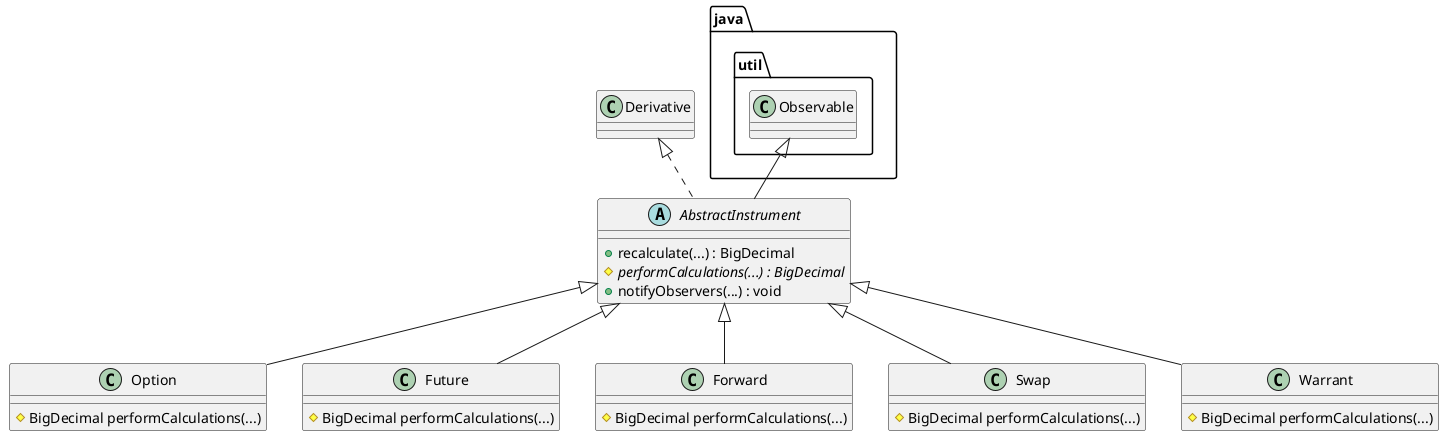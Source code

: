 @startuml
abstract class AbstractInstrument{
+ recalculate(...) : BigDecimal
{abstract} # performCalculations(...) : BigDecimal
+ notifyObservers(...) : void
}
java.util.Observable <|-- AbstractInstrument
Derivative <|.. AbstractInstrument
AbstractInstrument <|-- Option
AbstractInstrument <|-- Future
AbstractInstrument <|-- Forward
AbstractInstrument <|-- Swap
AbstractInstrument <|-- Warrant
Option : # BigDecimal performCalculations(...)
Future : # BigDecimal performCalculations(...)
Forward : # BigDecimal performCalculations(...)
Swap : # BigDecimal performCalculations(...)
Warrant : # BigDecimal performCalculations(...)
@enduml
